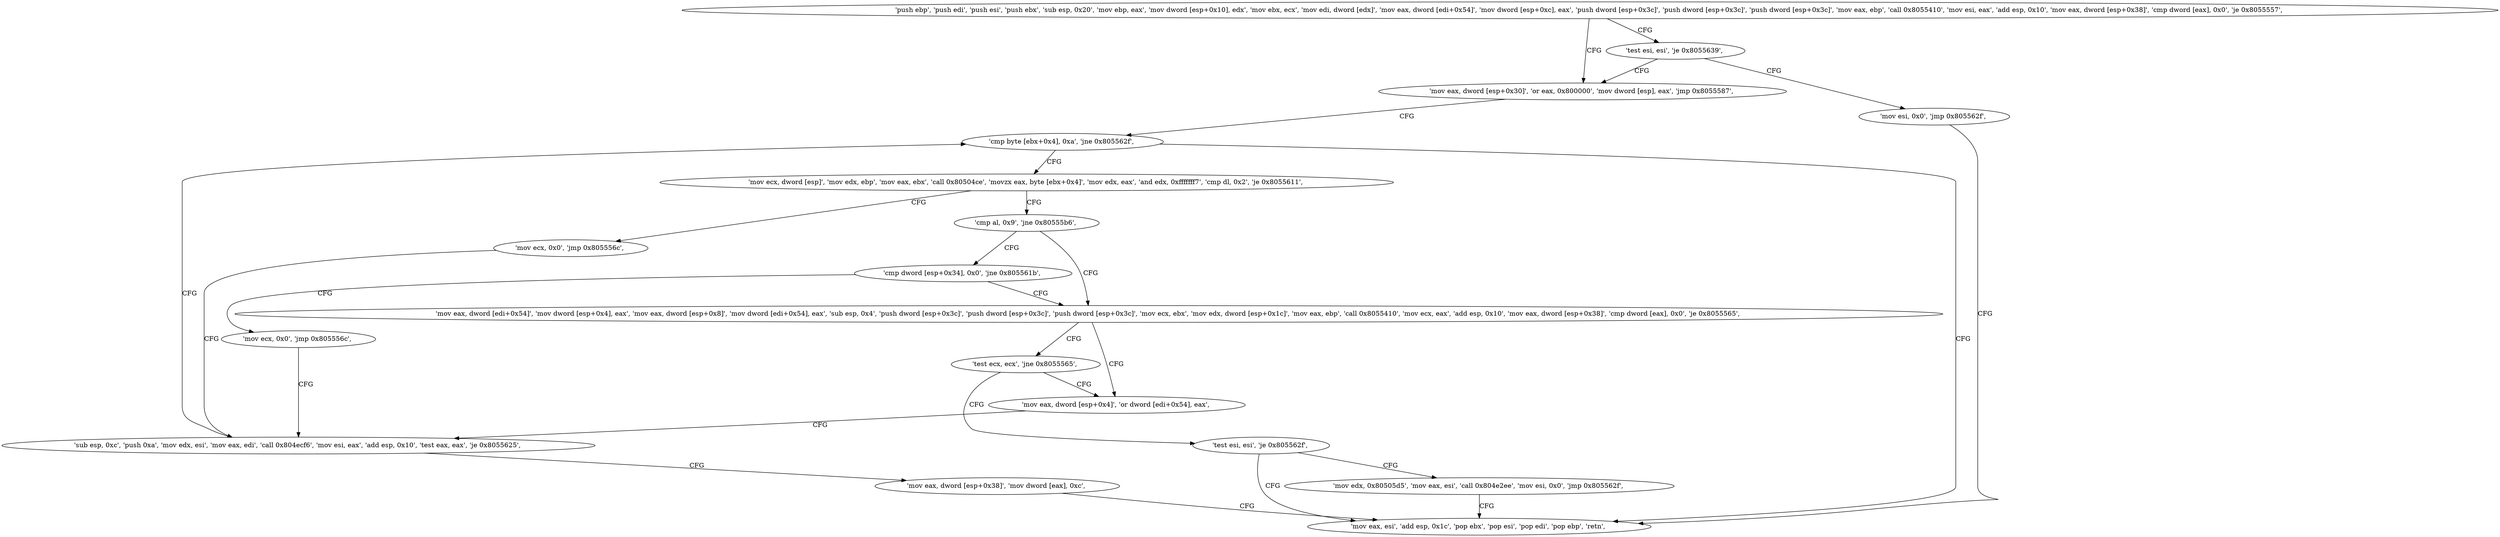 digraph "func" {
"134567190" [label = "'push ebp', 'push edi', 'push esi', 'push ebx', 'sub esp, 0x20', 'mov ebp, eax', 'mov dword [esp+0x10], edx', 'mov ebx, ecx', 'mov edi, dword [edx]', 'mov eax, dword [edi+0x54]', 'mov dword [esp+0xc], eax', 'push dword [esp+0x3c]', 'push dword [esp+0x3c]', 'push dword [esp+0x3c]', 'mov eax, ebp', 'call 0x8055410', 'mov esi, eax', 'add esp, 0x10', 'mov eax, dword [esp+0x38]', 'cmp dword [eax], 0x0', 'je 0x8055557', " ]
"134567255" [label = "'mov eax, dword [esp+0x30]', 'or eax, 0x800000', 'mov dword [esp], eax', 'jmp 0x8055587', " ]
"134567247" [label = "'test esi, esi', 'je 0x8055639', " ]
"134567303" [label = "'cmp byte [ebx+0x4], 0xa', 'jne 0x805562f', " ]
"134567481" [label = "'mov esi, 0x0', 'jmp 0x805562f', " ]
"134567471" [label = "'mov eax, esi', 'add esp, 0x1c', 'pop ebx', 'pop esi', 'pop edi', 'pop ebp', 'retn', " ]
"134567313" [label = "'mov ecx, dword [esp]', 'mov edx, ebp', 'mov eax, ebx', 'call 0x80504ce', 'movzx eax, byte [ebx+0x4]', 'mov edx, eax', 'and edx, 0xfffffff7', 'cmp dl, 0x2', 'je 0x8055611', " ]
"134567441" [label = "'mov ecx, 0x0', 'jmp 0x805556c', " ]
"134567339" [label = "'cmp al, 0x9', 'jne 0x80555b6', " ]
"134567276" [label = "'sub esp, 0xc', 'push 0xa', 'mov edx, esi', 'mov eax, edi', 'call 0x804ecf6', 'mov esi, eax', 'add esp, 0x10', 'test eax, eax', 'je 0x8055625', " ]
"134567350" [label = "'mov eax, dword [edi+0x54]', 'mov dword [esp+0x4], eax', 'mov eax, dword [esp+0x8]', 'mov dword [edi+0x54], eax', 'sub esp, 0x4', 'push dword [esp+0x3c]', 'push dword [esp+0x3c]', 'push dword [esp+0x3c]', 'mov ecx, ebx', 'mov edx, dword [esp+0x1c]', 'mov eax, ebp', 'call 0x8055410', 'mov ecx, eax', 'add esp, 0x10', 'mov eax, dword [esp+0x38]', 'cmp dword [eax], 0x0', 'je 0x8055565', " ]
"134567343" [label = "'cmp dword [esp+0x34], 0x0', 'jne 0x805561b', " ]
"134567461" [label = "'mov eax, dword [esp+0x38]', 'mov dword [eax], 0xc', " ]
"134567269" [label = "'mov eax, dword [esp+0x4]', 'or dword [edi+0x54], eax', " ]
"134567410" [label = "'test ecx, ecx', 'jne 0x8055565', " ]
"134567451" [label = "'mov ecx, 0x0', 'jmp 0x805556c', " ]
"134567418" [label = "'test esi, esi', 'je 0x805562f', " ]
"134567422" [label = "'mov edx, 0x80505d5', 'mov eax, esi', 'call 0x804e2ee', 'mov esi, 0x0', 'jmp 0x805562f', " ]
"134567190" -> "134567255" [ label = "CFG" ]
"134567190" -> "134567247" [ label = "CFG" ]
"134567255" -> "134567303" [ label = "CFG" ]
"134567247" -> "134567481" [ label = "CFG" ]
"134567247" -> "134567255" [ label = "CFG" ]
"134567303" -> "134567471" [ label = "CFG" ]
"134567303" -> "134567313" [ label = "CFG" ]
"134567481" -> "134567471" [ label = "CFG" ]
"134567313" -> "134567441" [ label = "CFG" ]
"134567313" -> "134567339" [ label = "CFG" ]
"134567441" -> "134567276" [ label = "CFG" ]
"134567339" -> "134567350" [ label = "CFG" ]
"134567339" -> "134567343" [ label = "CFG" ]
"134567276" -> "134567461" [ label = "CFG" ]
"134567276" -> "134567303" [ label = "CFG" ]
"134567350" -> "134567269" [ label = "CFG" ]
"134567350" -> "134567410" [ label = "CFG" ]
"134567343" -> "134567451" [ label = "CFG" ]
"134567343" -> "134567350" [ label = "CFG" ]
"134567461" -> "134567471" [ label = "CFG" ]
"134567269" -> "134567276" [ label = "CFG" ]
"134567410" -> "134567269" [ label = "CFG" ]
"134567410" -> "134567418" [ label = "CFG" ]
"134567451" -> "134567276" [ label = "CFG" ]
"134567418" -> "134567471" [ label = "CFG" ]
"134567418" -> "134567422" [ label = "CFG" ]
"134567422" -> "134567471" [ label = "CFG" ]
}
